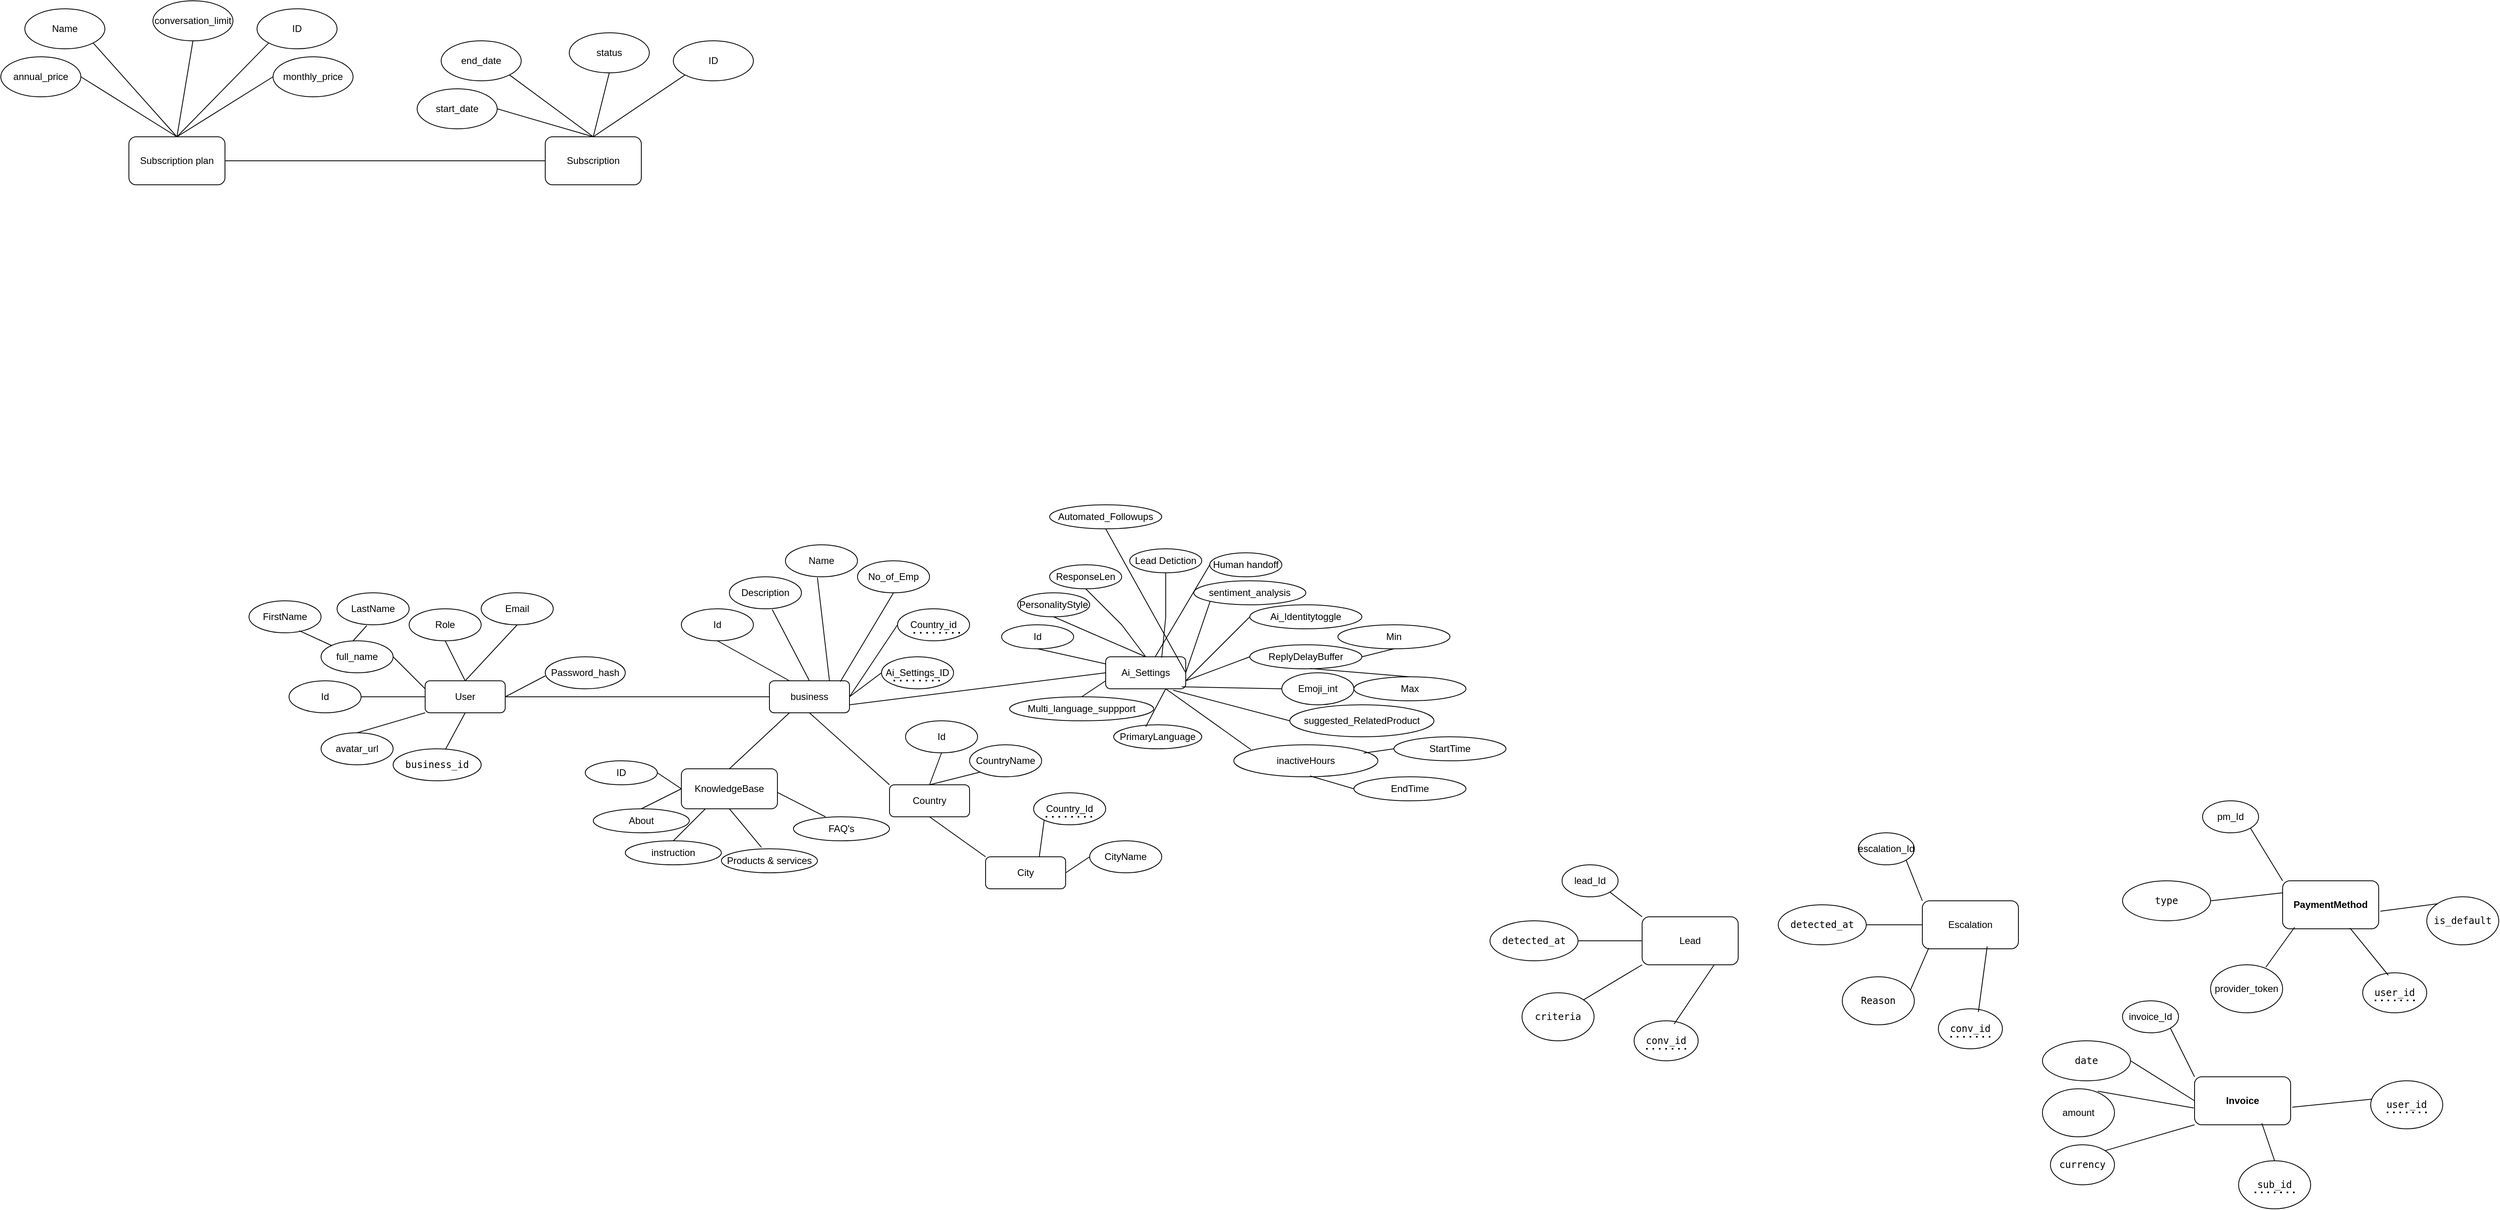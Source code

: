 <mxfile version="27.0.9">
  <diagram name="Page-1" id="7kLVpAbd8zGLOFVyjyV9">
    <mxGraphModel dx="2276" dy="1859" grid="1" gridSize="10" guides="1" tooltips="1" connect="1" arrows="1" fold="1" page="1" pageScale="1" pageWidth="850" pageHeight="1100" math="0" shadow="0">
      <root>
        <mxCell id="0" />
        <mxCell id="1" parent="0" />
        <mxCell id="YbHBjPPML3G3iV3Cdc88-1" value="full_name" style="ellipse;whiteSpace=wrap;html=1;" parent="1" vertex="1">
          <mxGeometry x="-360" y="180" width="90" height="40" as="geometry" />
        </mxCell>
        <mxCell id="YbHBjPPML3G3iV3Cdc88-3" value="User" style="rounded=1;whiteSpace=wrap;html=1;" parent="1" vertex="1">
          <mxGeometry x="-230" y="230" width="100" height="40" as="geometry" />
        </mxCell>
        <mxCell id="YbHBjPPML3G3iV3Cdc88-5" value="LastName" style="ellipse;whiteSpace=wrap;html=1;" parent="1" vertex="1">
          <mxGeometry x="-340" y="120" width="90" height="40" as="geometry" />
        </mxCell>
        <mxCell id="YbHBjPPML3G3iV3Cdc88-6" value="FirstName" style="ellipse;whiteSpace=wrap;html=1;" parent="1" vertex="1">
          <mxGeometry x="-450" y="130" width="90" height="40" as="geometry" />
        </mxCell>
        <mxCell id="YbHBjPPML3G3iV3Cdc88-8" value="" style="endArrow=none;html=1;rounded=0;entryX=0;entryY=0;entryDx=0;entryDy=0;exitX=0.698;exitY=0.936;exitDx=0;exitDy=0;exitPerimeter=0;" parent="1" source="YbHBjPPML3G3iV3Cdc88-6" target="YbHBjPPML3G3iV3Cdc88-1" edge="1">
          <mxGeometry width="50" height="50" relative="1" as="geometry">
            <mxPoint x="-410" y="220" as="sourcePoint" />
            <mxPoint x="-360" y="170" as="targetPoint" />
          </mxGeometry>
        </mxCell>
        <mxCell id="YbHBjPPML3G3iV3Cdc88-10" value="" style="endArrow=none;html=1;rounded=0;exitX=0.413;exitY=1.025;exitDx=0;exitDy=0;exitPerimeter=0;" parent="1" source="YbHBjPPML3G3iV3Cdc88-5" edge="1">
          <mxGeometry width="50" height="50" relative="1" as="geometry">
            <mxPoint x="-377" y="177" as="sourcePoint" />
            <mxPoint x="-320" y="180" as="targetPoint" />
          </mxGeometry>
        </mxCell>
        <mxCell id="YbHBjPPML3G3iV3Cdc88-11" value="" style="endArrow=none;html=1;rounded=0;entryX=0;entryY=0.25;entryDx=0;entryDy=0;exitX=1;exitY=0.5;exitDx=0;exitDy=0;" parent="1" source="YbHBjPPML3G3iV3Cdc88-1" target="YbHBjPPML3G3iV3Cdc88-3" edge="1">
          <mxGeometry width="50" height="50" relative="1" as="geometry">
            <mxPoint x="-280" y="260" as="sourcePoint" />
            <mxPoint x="-230" y="210" as="targetPoint" />
            <Array as="points">
              <mxPoint x="-250" y="220" />
            </Array>
          </mxGeometry>
        </mxCell>
        <mxCell id="YbHBjPPML3G3iV3Cdc88-12" value="Role" style="ellipse;whiteSpace=wrap;html=1;" parent="1" vertex="1">
          <mxGeometry x="-250" y="140" width="90" height="40" as="geometry" />
        </mxCell>
        <mxCell id="YbHBjPPML3G3iV3Cdc88-13" value="" style="endArrow=none;html=1;rounded=0;entryX=0.5;entryY=0;entryDx=0;entryDy=0;exitX=0.5;exitY=1;exitDx=0;exitDy=0;" parent="1" source="YbHBjPPML3G3iV3Cdc88-12" target="YbHBjPPML3G3iV3Cdc88-3" edge="1">
          <mxGeometry width="50" height="50" relative="1" as="geometry">
            <mxPoint x="-200" y="190" as="sourcePoint" />
            <mxPoint x="-160" y="230" as="targetPoint" />
            <Array as="points" />
          </mxGeometry>
        </mxCell>
        <mxCell id="YbHBjPPML3G3iV3Cdc88-14" value="Id" style="ellipse;whiteSpace=wrap;html=1;" parent="1" vertex="1">
          <mxGeometry x="-400" y="230" width="90" height="40" as="geometry" />
        </mxCell>
        <mxCell id="YbHBjPPML3G3iV3Cdc88-15" value="" style="endArrow=none;html=1;rounded=0;entryX=0;entryY=0.5;entryDx=0;entryDy=0;exitX=1;exitY=0.5;exitDx=0;exitDy=0;" parent="1" source="YbHBjPPML3G3iV3Cdc88-14" target="YbHBjPPML3G3iV3Cdc88-3" edge="1">
          <mxGeometry width="50" height="50" relative="1" as="geometry">
            <mxPoint x="-140" y="340" as="sourcePoint" />
            <mxPoint x="-90" y="290" as="targetPoint" />
          </mxGeometry>
        </mxCell>
        <mxCell id="YbHBjPPML3G3iV3Cdc88-16" value="Email" style="ellipse;whiteSpace=wrap;html=1;" parent="1" vertex="1">
          <mxGeometry x="-160" y="120" width="90" height="40" as="geometry" />
        </mxCell>
        <mxCell id="YbHBjPPML3G3iV3Cdc88-17" value="" style="endArrow=none;html=1;rounded=0;entryX=0.5;entryY=1;entryDx=0;entryDy=0;exitX=0.5;exitY=0;exitDx=0;exitDy=0;" parent="1" source="YbHBjPPML3G3iV3Cdc88-3" target="YbHBjPPML3G3iV3Cdc88-16" edge="1">
          <mxGeometry width="50" height="50" relative="1" as="geometry">
            <mxPoint x="-140" y="340" as="sourcePoint" />
            <mxPoint x="-90" y="290" as="targetPoint" />
          </mxGeometry>
        </mxCell>
        <mxCell id="YbHBjPPML3G3iV3Cdc88-18" value="Password_hash" style="ellipse;whiteSpace=wrap;html=1;" parent="1" vertex="1">
          <mxGeometry x="-80" y="200" width="100" height="40" as="geometry" />
        </mxCell>
        <mxCell id="YbHBjPPML3G3iV3Cdc88-19" value="" style="endArrow=none;html=1;rounded=0;entryX=0;entryY=0.597;entryDx=0;entryDy=0;entryPerimeter=0;exitX=1;exitY=0.5;exitDx=0;exitDy=0;" parent="1" source="YbHBjPPML3G3iV3Cdc88-3" target="YbHBjPPML3G3iV3Cdc88-18" edge="1">
          <mxGeometry width="50" height="50" relative="1" as="geometry">
            <mxPoint x="-140" y="340" as="sourcePoint" />
            <mxPoint x="-90" y="290" as="targetPoint" />
          </mxGeometry>
        </mxCell>
        <mxCell id="YbHBjPPML3G3iV3Cdc88-26" value="business" style="rounded=1;whiteSpace=wrap;html=1;" parent="1" vertex="1">
          <mxGeometry x="200" y="230" width="100" height="40" as="geometry" />
        </mxCell>
        <mxCell id="YbHBjPPML3G3iV3Cdc88-27" value="Id" style="ellipse;whiteSpace=wrap;html=1;" parent="1" vertex="1">
          <mxGeometry x="90" y="140" width="90" height="40" as="geometry" />
        </mxCell>
        <mxCell id="YbHBjPPML3G3iV3Cdc88-28" value="" style="endArrow=none;html=1;rounded=0;entryX=0.25;entryY=0;entryDx=0;entryDy=0;exitX=0.5;exitY=1;exitDx=0;exitDy=0;" parent="1" source="YbHBjPPML3G3iV3Cdc88-27" target="YbHBjPPML3G3iV3Cdc88-26" edge="1">
          <mxGeometry width="50" height="50" relative="1" as="geometry">
            <mxPoint x="210" y="189.43" as="sourcePoint" />
            <mxPoint x="290" y="189.43" as="targetPoint" />
          </mxGeometry>
        </mxCell>
        <mxCell id="YbHBjPPML3G3iV3Cdc88-29" value="Name" style="ellipse;whiteSpace=wrap;html=1;" parent="1" vertex="1">
          <mxGeometry x="220" y="60" width="90" height="40" as="geometry" />
        </mxCell>
        <mxCell id="YbHBjPPML3G3iV3Cdc88-30" value="" style="endArrow=none;html=1;rounded=0;entryX=0.444;entryY=1.025;entryDx=0;entryDy=0;entryPerimeter=0;exitX=0.75;exitY=0;exitDx=0;exitDy=0;" parent="1" source="YbHBjPPML3G3iV3Cdc88-26" target="YbHBjPPML3G3iV3Cdc88-29" edge="1">
          <mxGeometry width="50" height="50" relative="1" as="geometry">
            <mxPoint x="120" y="410" as="sourcePoint" />
            <mxPoint x="170" y="360" as="targetPoint" />
          </mxGeometry>
        </mxCell>
        <mxCell id="YbHBjPPML3G3iV3Cdc88-31" value="&lt;code data-end=&quot;435&quot; data-start=&quot;422&quot;&gt;business_id&lt;/code&gt;" style="ellipse;whiteSpace=wrap;html=1;" parent="1" vertex="1">
          <mxGeometry x="-270" y="315" width="110" height="40" as="geometry" />
        </mxCell>
        <mxCell id="YbHBjPPML3G3iV3Cdc88-32" value="" style="endArrow=none;html=1;rounded=0;exitX=0.5;exitY=1;exitDx=0;exitDy=0;" parent="1" source="YbHBjPPML3G3iV3Cdc88-3" target="YbHBjPPML3G3iV3Cdc88-31" edge="1">
          <mxGeometry width="50" height="50" relative="1" as="geometry">
            <mxPoint x="130" y="400" as="sourcePoint" />
            <mxPoint x="180" y="350" as="targetPoint" />
          </mxGeometry>
        </mxCell>
        <mxCell id="YbHBjPPML3G3iV3Cdc88-34" value="" style="endArrow=none;html=1;rounded=0;entryX=1;entryY=0.5;entryDx=0;entryDy=0;" parent="1" target="YbHBjPPML3G3iV3Cdc88-3" edge="1">
          <mxGeometry width="50" height="50" relative="1" as="geometry">
            <mxPoint x="200" y="250" as="sourcePoint" />
            <mxPoint x="180" y="350" as="targetPoint" />
          </mxGeometry>
        </mxCell>
        <mxCell id="YbHBjPPML3G3iV3Cdc88-35" value="Id" style="ellipse;whiteSpace=wrap;html=1;" parent="1" vertex="1">
          <mxGeometry x="370" y="280" width="90" height="40" as="geometry" />
        </mxCell>
        <mxCell id="YbHBjPPML3G3iV3Cdc88-36" value="Country_Id" style="ellipse;whiteSpace=wrap;html=1;" parent="1" vertex="1">
          <mxGeometry x="530" y="370" width="90" height="40" as="geometry" />
        </mxCell>
        <mxCell id="YbHBjPPML3G3iV3Cdc88-37" value="" style="endArrow=none;html=1;rounded=0;entryX=0.5;entryY=1;entryDx=0;entryDy=0;exitX=0.5;exitY=0;exitDx=0;exitDy=0;" parent="1" source="YbHBjPPML3G3iV3Cdc88-38" target="YbHBjPPML3G3iV3Cdc88-35" edge="1">
          <mxGeometry width="50" height="50" relative="1" as="geometry">
            <mxPoint x="220" y="330" as="sourcePoint" />
            <mxPoint x="270" y="280" as="targetPoint" />
          </mxGeometry>
        </mxCell>
        <mxCell id="YbHBjPPML3G3iV3Cdc88-38" value="Country" style="rounded=1;whiteSpace=wrap;html=1;" parent="1" vertex="1">
          <mxGeometry x="350" y="360" width="100" height="40" as="geometry" />
        </mxCell>
        <mxCell id="YbHBjPPML3G3iV3Cdc88-39" value="City" style="rounded=1;whiteSpace=wrap;html=1;" parent="1" vertex="1">
          <mxGeometry x="470" y="450" width="100" height="40" as="geometry" />
        </mxCell>
        <mxCell id="YbHBjPPML3G3iV3Cdc88-41" value="" style="endArrow=none;html=1;rounded=0;entryX=0;entryY=1;entryDx=0;entryDy=0;exitX=0.671;exitY=-0.01;exitDx=0;exitDy=0;exitPerimeter=0;" parent="1" source="YbHBjPPML3G3iV3Cdc88-39" target="YbHBjPPML3G3iV3Cdc88-36" edge="1">
          <mxGeometry width="50" height="50" relative="1" as="geometry">
            <mxPoint x="427" y="378" as="sourcePoint" />
            <mxPoint x="435" y="350" as="targetPoint" />
          </mxGeometry>
        </mxCell>
        <mxCell id="YbHBjPPML3G3iV3Cdc88-44" value="" style="endArrow=none;dashed=1;html=1;dashPattern=1 3;strokeWidth=2;rounded=0;" parent="1" edge="1">
          <mxGeometry width="50" height="50" relative="1" as="geometry">
            <mxPoint x="545" y="400" as="sourcePoint" />
            <mxPoint x="605" y="400" as="targetPoint" />
            <Array as="points">
              <mxPoint x="575" y="400" />
            </Array>
          </mxGeometry>
        </mxCell>
        <mxCell id="YbHBjPPML3G3iV3Cdc88-45" value="Country_id" style="ellipse;whiteSpace=wrap;html=1;" parent="1" vertex="1">
          <mxGeometry x="360" y="140" width="90" height="40" as="geometry" />
        </mxCell>
        <mxCell id="YbHBjPPML3G3iV3Cdc88-46" value="" style="endArrow=none;html=1;rounded=0;entryX=0;entryY=0.5;entryDx=0;entryDy=0;exitX=1;exitY=0.5;exitDx=0;exitDy=0;" parent="1" source="YbHBjPPML3G3iV3Cdc88-26" target="YbHBjPPML3G3iV3Cdc88-45" edge="1">
          <mxGeometry width="50" height="50" relative="1" as="geometry">
            <mxPoint x="110" y="370" as="sourcePoint" />
            <mxPoint x="160" y="320" as="targetPoint" />
          </mxGeometry>
        </mxCell>
        <mxCell id="YbHBjPPML3G3iV3Cdc88-47" value="" style="endArrow=none;dashed=1;html=1;dashPattern=1 3;strokeWidth=2;rounded=0;" parent="1" edge="1">
          <mxGeometry width="50" height="50" relative="1" as="geometry">
            <mxPoint x="380" y="170" as="sourcePoint" />
            <mxPoint x="440" y="170" as="targetPoint" />
            <Array as="points">
              <mxPoint x="410" y="170" />
            </Array>
          </mxGeometry>
        </mxCell>
        <mxCell id="YbHBjPPML3G3iV3Cdc88-48" value="CityName" style="ellipse;whiteSpace=wrap;html=1;" parent="1" vertex="1">
          <mxGeometry x="600" y="430" width="90" height="40" as="geometry" />
        </mxCell>
        <mxCell id="YbHBjPPML3G3iV3Cdc88-49" value="" style="endArrow=none;html=1;rounded=0;entryX=0;entryY=0.5;entryDx=0;entryDy=0;exitX=1;exitY=0.5;exitDx=0;exitDy=0;" parent="1" source="YbHBjPPML3G3iV3Cdc88-39" target="YbHBjPPML3G3iV3Cdc88-48" edge="1">
          <mxGeometry width="50" height="50" relative="1" as="geometry">
            <mxPoint x="110" y="370" as="sourcePoint" />
            <mxPoint x="160" y="320" as="targetPoint" />
          </mxGeometry>
        </mxCell>
        <mxCell id="YbHBjPPML3G3iV3Cdc88-50" value="" style="endArrow=none;html=1;rounded=0;entryX=0.5;entryY=1;entryDx=0;entryDy=0;exitX=0;exitY=0;exitDx=0;exitDy=0;" parent="1" source="YbHBjPPML3G3iV3Cdc88-39" target="YbHBjPPML3G3iV3Cdc88-38" edge="1">
          <mxGeometry width="50" height="50" relative="1" as="geometry">
            <mxPoint x="110" y="370" as="sourcePoint" />
            <mxPoint x="160" y="320" as="targetPoint" />
          </mxGeometry>
        </mxCell>
        <mxCell id="YbHBjPPML3G3iV3Cdc88-51" value="" style="endArrow=none;html=1;rounded=0;entryX=0.5;entryY=1;entryDx=0;entryDy=0;exitX=0;exitY=0;exitDx=0;exitDy=0;" parent="1" source="YbHBjPPML3G3iV3Cdc88-38" target="YbHBjPPML3G3iV3Cdc88-26" edge="1">
          <mxGeometry width="50" height="50" relative="1" as="geometry">
            <mxPoint x="110" y="370" as="sourcePoint" />
            <mxPoint x="160" y="320" as="targetPoint" />
          </mxGeometry>
        </mxCell>
        <mxCell id="YbHBjPPML3G3iV3Cdc88-52" value="CountryName" style="ellipse;whiteSpace=wrap;html=1;" parent="1" vertex="1">
          <mxGeometry x="450" y="310" width="90" height="40" as="geometry" />
        </mxCell>
        <mxCell id="YbHBjPPML3G3iV3Cdc88-53" value="" style="endArrow=none;html=1;rounded=0;entryX=0;entryY=1;entryDx=0;entryDy=0;exitX=0.5;exitY=0;exitDx=0;exitDy=0;" parent="1" source="YbHBjPPML3G3iV3Cdc88-38" target="YbHBjPPML3G3iV3Cdc88-52" edge="1">
          <mxGeometry width="50" height="50" relative="1" as="geometry">
            <mxPoint x="100" y="390" as="sourcePoint" />
            <mxPoint x="150" y="340" as="targetPoint" />
          </mxGeometry>
        </mxCell>
        <mxCell id="YbHBjPPML3G3iV3Cdc88-55" value="No_of_Emp" style="ellipse;whiteSpace=wrap;html=1;" parent="1" vertex="1">
          <mxGeometry x="310" y="80" width="90" height="40" as="geometry" />
        </mxCell>
        <mxCell id="YbHBjPPML3G3iV3Cdc88-56" value="" style="endArrow=none;html=1;rounded=0;entryX=0.5;entryY=1;entryDx=0;entryDy=0;exitX=0.886;exitY=0.025;exitDx=0;exitDy=0;exitPerimeter=0;" parent="1" source="YbHBjPPML3G3iV3Cdc88-26" target="YbHBjPPML3G3iV3Cdc88-55" edge="1">
          <mxGeometry width="50" height="50" relative="1" as="geometry">
            <mxPoint x="100" y="380" as="sourcePoint" />
            <mxPoint x="150" y="330" as="targetPoint" />
          </mxGeometry>
        </mxCell>
        <mxCell id="YbHBjPPML3G3iV3Cdc88-57" value="Description" style="ellipse;whiteSpace=wrap;html=1;" parent="1" vertex="1">
          <mxGeometry x="150" y="100" width="90" height="40" as="geometry" />
        </mxCell>
        <mxCell id="YbHBjPPML3G3iV3Cdc88-58" value="" style="endArrow=none;html=1;rounded=0;entryX=0.595;entryY=1.025;entryDx=0;entryDy=0;entryPerimeter=0;" parent="1" target="YbHBjPPML3G3iV3Cdc88-57" edge="1">
          <mxGeometry width="50" height="50" relative="1" as="geometry">
            <mxPoint x="250" y="230" as="sourcePoint" />
            <mxPoint x="300" y="171" as="targetPoint" />
          </mxGeometry>
        </mxCell>
        <mxCell id="YbHBjPPML3G3iV3Cdc88-59" value="Ai_Settings" style="rounded=1;whiteSpace=wrap;html=1;" parent="1" vertex="1">
          <mxGeometry x="620" y="200" width="100" height="40" as="geometry" />
        </mxCell>
        <mxCell id="YbHBjPPML3G3iV3Cdc88-60" value="" style="endArrow=none;html=1;rounded=0;entryX=1;entryY=0.75;entryDx=0;entryDy=0;exitX=0;exitY=0.5;exitDx=0;exitDy=0;" parent="1" source="YbHBjPPML3G3iV3Cdc88-59" target="YbHBjPPML3G3iV3Cdc88-26" edge="1">
          <mxGeometry width="50" height="50" relative="1" as="geometry">
            <mxPoint x="360" y="370" as="sourcePoint" />
            <mxPoint x="260" y="280" as="targetPoint" />
          </mxGeometry>
        </mxCell>
        <mxCell id="YbHBjPPML3G3iV3Cdc88-61" value="Id" style="ellipse;whiteSpace=wrap;html=1;" parent="1" vertex="1">
          <mxGeometry x="490" y="160" width="90" height="30" as="geometry" />
        </mxCell>
        <mxCell id="YbHBjPPML3G3iV3Cdc88-62" value="PersonalityStyle" style="ellipse;whiteSpace=wrap;html=1;" parent="1" vertex="1">
          <mxGeometry x="510" y="120" width="90" height="30" as="geometry" />
        </mxCell>
        <mxCell id="YbHBjPPML3G3iV3Cdc88-63" value="Ai_Settings_ID" style="ellipse;whiteSpace=wrap;html=1;" parent="1" vertex="1">
          <mxGeometry x="340" y="200" width="90" height="40" as="geometry" />
        </mxCell>
        <mxCell id="YbHBjPPML3G3iV3Cdc88-64" value="" style="endArrow=none;dashed=1;html=1;dashPattern=1 3;strokeWidth=2;rounded=0;" parent="1" edge="1">
          <mxGeometry width="50" height="50" relative="1" as="geometry">
            <mxPoint x="355" y="229.71" as="sourcePoint" />
            <mxPoint x="415" y="229.71" as="targetPoint" />
            <Array as="points">
              <mxPoint x="385" y="229.71" />
            </Array>
          </mxGeometry>
        </mxCell>
        <mxCell id="YbHBjPPML3G3iV3Cdc88-65" value="" style="endArrow=none;html=1;rounded=0;entryX=0;entryY=0.5;entryDx=0;entryDy=0;exitX=1;exitY=0.5;exitDx=0;exitDy=0;" parent="1" source="YbHBjPPML3G3iV3Cdc88-26" target="YbHBjPPML3G3iV3Cdc88-63" edge="1">
          <mxGeometry width="50" height="50" relative="1" as="geometry">
            <mxPoint x="420" y="320" as="sourcePoint" />
            <mxPoint x="470" y="270" as="targetPoint" />
          </mxGeometry>
        </mxCell>
        <mxCell id="YbHBjPPML3G3iV3Cdc88-66" value="ResponseLen" style="ellipse;whiteSpace=wrap;html=1;" parent="1" vertex="1">
          <mxGeometry x="550" y="85" width="90" height="30" as="geometry" />
        </mxCell>
        <mxCell id="YbHBjPPML3G3iV3Cdc88-67" value="PrimaryLanguage" style="ellipse;whiteSpace=wrap;html=1;" parent="1" vertex="1">
          <mxGeometry x="630" y="285" width="110" height="30" as="geometry" />
        </mxCell>
        <mxCell id="YbHBjPPML3G3iV3Cdc88-68" value="Multi_language_suppport" style="ellipse;whiteSpace=wrap;html=1;" parent="1" vertex="1">
          <mxGeometry x="500" y="250" width="180" height="30" as="geometry" />
        </mxCell>
        <mxCell id="YbHBjPPML3G3iV3Cdc88-69" value="" style="endArrow=none;html=1;rounded=0;entryX=0.5;entryY=1;entryDx=0;entryDy=0;" parent="1" source="YbHBjPPML3G3iV3Cdc88-59" target="YbHBjPPML3G3iV3Cdc88-61" edge="1">
          <mxGeometry width="50" height="50" relative="1" as="geometry">
            <mxPoint x="420" y="320" as="sourcePoint" />
            <mxPoint x="470" y="270" as="targetPoint" />
          </mxGeometry>
        </mxCell>
        <mxCell id="YbHBjPPML3G3iV3Cdc88-70" value="" style="endArrow=none;html=1;rounded=0;entryX=0.5;entryY=1;entryDx=0;entryDy=0;exitX=0.5;exitY=0;exitDx=0;exitDy=0;" parent="1" source="YbHBjPPML3G3iV3Cdc88-59" target="YbHBjPPML3G3iV3Cdc88-62" edge="1">
          <mxGeometry width="50" height="50" relative="1" as="geometry">
            <mxPoint x="667" y="210" as="sourcePoint" />
            <mxPoint x="645" y="175" as="targetPoint" />
          </mxGeometry>
        </mxCell>
        <mxCell id="YbHBjPPML3G3iV3Cdc88-71" value="" style="endArrow=none;html=1;rounded=0;entryX=0.5;entryY=1;entryDx=0;entryDy=0;" parent="1" target="YbHBjPPML3G3iV3Cdc88-66" edge="1">
          <mxGeometry width="50" height="50" relative="1" as="geometry">
            <mxPoint x="670" y="200" as="sourcePoint" />
            <mxPoint x="655" y="185" as="targetPoint" />
            <Array as="points">
              <mxPoint x="640" y="160" />
            </Array>
          </mxGeometry>
        </mxCell>
        <mxCell id="YbHBjPPML3G3iV3Cdc88-72" value="" style="endArrow=none;html=1;rounded=0;entryX=0.75;entryY=1;entryDx=0;entryDy=0;exitX=0.364;exitY=0.081;exitDx=0;exitDy=0;exitPerimeter=0;" parent="1" source="YbHBjPPML3G3iV3Cdc88-67" target="YbHBjPPML3G3iV3Cdc88-59" edge="1">
          <mxGeometry width="50" height="50" relative="1" as="geometry">
            <mxPoint x="687" y="230" as="sourcePoint" />
            <mxPoint x="665" y="195" as="targetPoint" />
          </mxGeometry>
        </mxCell>
        <mxCell id="YbHBjPPML3G3iV3Cdc88-73" value="" style="endArrow=none;html=1;rounded=0;entryX=0;entryY=0.75;entryDx=0;entryDy=0;exitX=0.5;exitY=0;exitDx=0;exitDy=0;" parent="1" source="YbHBjPPML3G3iV3Cdc88-68" target="YbHBjPPML3G3iV3Cdc88-59" edge="1">
          <mxGeometry width="50" height="50" relative="1" as="geometry">
            <mxPoint x="697" y="240" as="sourcePoint" />
            <mxPoint x="675" y="205" as="targetPoint" />
          </mxGeometry>
        </mxCell>
        <mxCell id="YbHBjPPML3G3iV3Cdc88-75" value="Lead Detiction" style="ellipse;whiteSpace=wrap;html=1;" parent="1" vertex="1">
          <mxGeometry x="650" y="65" width="90" height="30" as="geometry" />
        </mxCell>
        <mxCell id="YbHBjPPML3G3iV3Cdc88-76" value="Human handoff" style="ellipse;whiteSpace=wrap;html=1;" parent="1" vertex="1">
          <mxGeometry x="750" y="70" width="90" height="30" as="geometry" />
        </mxCell>
        <mxCell id="YbHBjPPML3G3iV3Cdc88-77" value="sentiment_analysis" style="ellipse;whiteSpace=wrap;html=1;" parent="1" vertex="1">
          <mxGeometry x="730" y="105" width="140" height="30" as="geometry" />
        </mxCell>
        <mxCell id="YbHBjPPML3G3iV3Cdc88-78" value="Automated_Followups" style="ellipse;whiteSpace=wrap;html=1;" parent="1" vertex="1">
          <mxGeometry x="550" y="10" width="140" height="30" as="geometry" />
        </mxCell>
        <mxCell id="YbHBjPPML3G3iV3Cdc88-79" value="" style="endArrow=none;html=1;rounded=0;entryX=0.5;entryY=1;entryDx=0;entryDy=0;exitX=0.7;exitY=0.025;exitDx=0;exitDy=0;exitPerimeter=0;" parent="1" source="YbHBjPPML3G3iV3Cdc88-59" target="YbHBjPPML3G3iV3Cdc88-75" edge="1">
          <mxGeometry width="50" height="50" relative="1" as="geometry">
            <mxPoint x="680" y="210" as="sourcePoint" />
            <mxPoint x="665" y="115" as="targetPoint" />
            <Array as="points">
              <mxPoint x="695" y="150" />
            </Array>
          </mxGeometry>
        </mxCell>
        <mxCell id="YbHBjPPML3G3iV3Cdc88-84" value="" style="endArrow=none;html=1;rounded=0;entryX=1;entryY=0.5;entryDx=0;entryDy=0;exitX=0.5;exitY=1;exitDx=0;exitDy=0;" parent="1" source="YbHBjPPML3G3iV3Cdc88-78" target="YbHBjPPML3G3iV3Cdc88-59" edge="1">
          <mxGeometry width="50" height="50" relative="1" as="geometry">
            <mxPoint x="680" y="210" as="sourcePoint" />
            <mxPoint x="615" y="145" as="targetPoint" />
          </mxGeometry>
        </mxCell>
        <mxCell id="YbHBjPPML3G3iV3Cdc88-85" value="" style="endArrow=none;html=1;rounded=0;entryX=0;entryY=1;entryDx=0;entryDy=0;" parent="1" target="YbHBjPPML3G3iV3Cdc88-77" edge="1">
          <mxGeometry width="50" height="50" relative="1" as="geometry">
            <mxPoint x="720" y="220" as="sourcePoint" />
            <mxPoint x="625" y="155" as="targetPoint" />
          </mxGeometry>
        </mxCell>
        <mxCell id="YbHBjPPML3G3iV3Cdc88-86" value="" style="endArrow=none;html=1;rounded=0;entryX=0;entryY=0.5;entryDx=0;entryDy=0;" parent="1" source="YbHBjPPML3G3iV3Cdc88-59" target="YbHBjPPML3G3iV3Cdc88-76" edge="1">
          <mxGeometry width="50" height="50" relative="1" as="geometry">
            <mxPoint x="700" y="230" as="sourcePoint" />
            <mxPoint x="635" y="165" as="targetPoint" />
          </mxGeometry>
        </mxCell>
        <mxCell id="YbHBjPPML3G3iV3Cdc88-87" value="Ai_Identitytoggle" style="ellipse;whiteSpace=wrap;html=1;" parent="1" vertex="1">
          <mxGeometry x="800" y="135" width="140" height="30" as="geometry" />
        </mxCell>
        <mxCell id="YbHBjPPML3G3iV3Cdc88-88" value="" style="endArrow=none;html=1;rounded=0;entryX=1;entryY=0.75;entryDx=0;entryDy=0;exitX=0;exitY=0.5;exitDx=0;exitDy=0;" parent="1" source="YbHBjPPML3G3iV3Cdc88-87" target="YbHBjPPML3G3iV3Cdc88-59" edge="1">
          <mxGeometry width="50" height="50" relative="1" as="geometry">
            <mxPoint x="800" y="225" as="sourcePoint" />
            <mxPoint x="730" y="230" as="targetPoint" />
          </mxGeometry>
        </mxCell>
        <mxCell id="YbHBjPPML3G3iV3Cdc88-89" value="ReplyDelayBuffer" style="ellipse;whiteSpace=wrap;html=1;" parent="1" vertex="1">
          <mxGeometry x="800" y="185" width="140" height="30" as="geometry" />
        </mxCell>
        <mxCell id="YbHBjPPML3G3iV3Cdc88-90" value="Max" style="ellipse;whiteSpace=wrap;html=1;" parent="1" vertex="1">
          <mxGeometry x="930" y="225" width="140" height="30" as="geometry" />
        </mxCell>
        <mxCell id="YbHBjPPML3G3iV3Cdc88-91" value="Min" style="ellipse;whiteSpace=wrap;html=1;" parent="1" vertex="1">
          <mxGeometry x="910" y="160" width="140" height="30" as="geometry" />
        </mxCell>
        <mxCell id="YbHBjPPML3G3iV3Cdc88-92" value="" style="endArrow=none;html=1;rounded=0;exitX=0;exitY=0.5;exitDx=0;exitDy=0;entryX=1;entryY=0.75;entryDx=0;entryDy=0;" parent="1" source="YbHBjPPML3G3iV3Cdc88-89" target="YbHBjPPML3G3iV3Cdc88-59" edge="1">
          <mxGeometry width="50" height="50" relative="1" as="geometry">
            <mxPoint x="810" y="215" as="sourcePoint" />
            <mxPoint x="860" y="165" as="targetPoint" />
          </mxGeometry>
        </mxCell>
        <mxCell id="YbHBjPPML3G3iV3Cdc88-93" value="" style="endArrow=none;html=1;rounded=0;entryX=0.5;entryY=0;entryDx=0;entryDy=0;exitX=0.536;exitY=0.986;exitDx=0;exitDy=0;exitPerimeter=0;" parent="1" source="YbHBjPPML3G3iV3Cdc88-89" target="YbHBjPPML3G3iV3Cdc88-90" edge="1">
          <mxGeometry width="50" height="50" relative="1" as="geometry">
            <mxPoint x="800" y="280" as="sourcePoint" />
            <mxPoint x="850" y="230" as="targetPoint" />
          </mxGeometry>
        </mxCell>
        <mxCell id="YbHBjPPML3G3iV3Cdc88-94" value="" style="endArrow=none;html=1;rounded=0;exitX=1;exitY=0.5;exitDx=0;exitDy=0;" parent="1" source="YbHBjPPML3G3iV3Cdc88-89" edge="1">
          <mxGeometry width="50" height="50" relative="1" as="geometry">
            <mxPoint x="930" y="240" as="sourcePoint" />
            <mxPoint x="980" y="190" as="targetPoint" />
          </mxGeometry>
        </mxCell>
        <mxCell id="YbHBjPPML3G3iV3Cdc88-95" value="Emoji_int" style="ellipse;whiteSpace=wrap;html=1;" parent="1" vertex="1">
          <mxGeometry x="840" y="220" width="90" height="40" as="geometry" />
        </mxCell>
        <mxCell id="YbHBjPPML3G3iV3Cdc88-96" value="" style="endArrow=none;html=1;rounded=0;entryX=0;entryY=0.5;entryDx=0;entryDy=0;exitX=0.536;exitY=0.986;exitDx=0;exitDy=0;exitPerimeter=0;" parent="1" target="YbHBjPPML3G3iV3Cdc88-95" edge="1">
          <mxGeometry width="50" height="50" relative="1" as="geometry">
            <mxPoint x="715" y="237.5" as="sourcePoint" />
            <mxPoint x="820" y="252.5" as="targetPoint" />
          </mxGeometry>
        </mxCell>
        <mxCell id="YbHBjPPML3G3iV3Cdc88-97" value="suggested_RelatedProduct" style="ellipse;whiteSpace=wrap;html=1;" parent="1" vertex="1">
          <mxGeometry x="850" y="260" width="180" height="40" as="geometry" />
        </mxCell>
        <mxCell id="YbHBjPPML3G3iV3Cdc88-98" value="inactiveHours" style="ellipse;whiteSpace=wrap;html=1;" parent="1" vertex="1">
          <mxGeometry x="780" y="310" width="180" height="40" as="geometry" />
        </mxCell>
        <mxCell id="YbHBjPPML3G3iV3Cdc88-99" value="StartTime" style="ellipse;whiteSpace=wrap;html=1;" parent="1" vertex="1">
          <mxGeometry x="980" y="300" width="140" height="30" as="geometry" />
        </mxCell>
        <mxCell id="YbHBjPPML3G3iV3Cdc88-100" value="EndTime" style="ellipse;whiteSpace=wrap;html=1;" parent="1" vertex="1">
          <mxGeometry x="930" y="350" width="140" height="30" as="geometry" />
        </mxCell>
        <mxCell id="YbHBjPPML3G3iV3Cdc88-101" value="" style="endArrow=none;html=1;rounded=0;entryX=0;entryY=0.5;entryDx=0;entryDy=0;exitX=0.843;exitY=1.043;exitDx=0;exitDy=0;exitPerimeter=0;" parent="1" source="YbHBjPPML3G3iV3Cdc88-59" target="YbHBjPPML3G3iV3Cdc88-97" edge="1">
          <mxGeometry width="50" height="50" relative="1" as="geometry">
            <mxPoint x="725" y="247.5" as="sourcePoint" />
            <mxPoint x="850" y="250" as="targetPoint" />
          </mxGeometry>
        </mxCell>
        <mxCell id="YbHBjPPML3G3iV3Cdc88-102" value="" style="endArrow=none;html=1;rounded=0;entryX=0.119;entryY=0.15;entryDx=0;entryDy=0;exitX=0.75;exitY=1;exitDx=0;exitDy=0;entryPerimeter=0;" parent="1" source="YbHBjPPML3G3iV3Cdc88-59" target="YbHBjPPML3G3iV3Cdc88-98" edge="1">
          <mxGeometry width="50" height="50" relative="1" as="geometry">
            <mxPoint x="714" y="252" as="sourcePoint" />
            <mxPoint x="860" y="290" as="targetPoint" />
          </mxGeometry>
        </mxCell>
        <mxCell id="YbHBjPPML3G3iV3Cdc88-103" value="" style="endArrow=none;html=1;rounded=0;entryX=0.901;entryY=0.258;entryDx=0;entryDy=0;exitX=0;exitY=0.5;exitDx=0;exitDy=0;entryPerimeter=0;" parent="1" source="YbHBjPPML3G3iV3Cdc88-99" target="YbHBjPPML3G3iV3Cdc88-98" edge="1">
          <mxGeometry width="50" height="50" relative="1" as="geometry">
            <mxPoint x="880" y="370" as="sourcePoint" />
            <mxPoint x="986" y="446" as="targetPoint" />
          </mxGeometry>
        </mxCell>
        <mxCell id="YbHBjPPML3G3iV3Cdc88-104" value="" style="endArrow=none;html=1;rounded=0;entryX=0.528;entryY=0.972;entryDx=0;entryDy=0;exitX=0;exitY=0.5;exitDx=0;exitDy=0;entryPerimeter=0;" parent="1" source="YbHBjPPML3G3iV3Cdc88-100" target="YbHBjPPML3G3iV3Cdc88-98" edge="1">
          <mxGeometry width="50" height="50" relative="1" as="geometry">
            <mxPoint x="990" y="325" as="sourcePoint" />
            <mxPoint x="952" y="330" as="targetPoint" />
          </mxGeometry>
        </mxCell>
        <mxCell id="YbHBjPPML3G3iV3Cdc88-106" value="KnowledgeBase" style="rounded=1;whiteSpace=wrap;html=1;" parent="1" vertex="1">
          <mxGeometry x="90" y="340" width="120" height="50" as="geometry" />
        </mxCell>
        <mxCell id="YbHBjPPML3G3iV3Cdc88-107" value="" style="endArrow=none;html=1;rounded=0;exitX=0.5;exitY=0;exitDx=0;exitDy=0;entryX=0.25;entryY=1;entryDx=0;entryDy=0;" parent="1" source="YbHBjPPML3G3iV3Cdc88-106" target="YbHBjPPML3G3iV3Cdc88-26" edge="1">
          <mxGeometry width="50" height="50" relative="1" as="geometry">
            <mxPoint x="340" y="350" as="sourcePoint" />
            <mxPoint x="390" y="300" as="targetPoint" />
          </mxGeometry>
        </mxCell>
        <mxCell id="YbHBjPPML3G3iV3Cdc88-108" value="ID" style="ellipse;whiteSpace=wrap;html=1;" parent="1" vertex="1">
          <mxGeometry x="-30" y="330" width="90" height="30" as="geometry" />
        </mxCell>
        <mxCell id="YbHBjPPML3G3iV3Cdc88-109" value="About" style="ellipse;whiteSpace=wrap;html=1;" parent="1" vertex="1">
          <mxGeometry x="-20" y="390" width="120" height="30" as="geometry" />
        </mxCell>
        <mxCell id="YbHBjPPML3G3iV3Cdc88-111" value="instruction" style="ellipse;whiteSpace=wrap;html=1;" parent="1" vertex="1">
          <mxGeometry x="20" y="430" width="120" height="30" as="geometry" />
        </mxCell>
        <mxCell id="YbHBjPPML3G3iV3Cdc88-112" value="Products &amp;amp; services" style="ellipse;whiteSpace=wrap;html=1;" parent="1" vertex="1">
          <mxGeometry x="140" y="440" width="120" height="30" as="geometry" />
        </mxCell>
        <mxCell id="YbHBjPPML3G3iV3Cdc88-113" value="FAQ&#39;s" style="ellipse;whiteSpace=wrap;html=1;" parent="1" vertex="1">
          <mxGeometry x="230" y="400" width="120" height="30" as="geometry" />
        </mxCell>
        <mxCell id="YbHBjPPML3G3iV3Cdc88-115" value="" style="endArrow=none;html=1;rounded=0;exitX=1;exitY=0.5;exitDx=0;exitDy=0;entryX=0;entryY=0.5;entryDx=0;entryDy=0;" parent="1" source="YbHBjPPML3G3iV3Cdc88-108" target="YbHBjPPML3G3iV3Cdc88-106" edge="1">
          <mxGeometry width="50" height="50" relative="1" as="geometry">
            <mxPoint x="360" y="320" as="sourcePoint" />
            <mxPoint x="410" y="270" as="targetPoint" />
          </mxGeometry>
        </mxCell>
        <mxCell id="YbHBjPPML3G3iV3Cdc88-116" value="" style="endArrow=none;html=1;rounded=0;exitX=0.5;exitY=0;exitDx=0;exitDy=0;entryX=0;entryY=0.5;entryDx=0;entryDy=0;" parent="1" source="YbHBjPPML3G3iV3Cdc88-109" target="YbHBjPPML3G3iV3Cdc88-106" edge="1">
          <mxGeometry width="50" height="50" relative="1" as="geometry">
            <mxPoint x="45" y="380" as="sourcePoint" />
            <mxPoint x="100" y="375" as="targetPoint" />
          </mxGeometry>
        </mxCell>
        <mxCell id="YbHBjPPML3G3iV3Cdc88-117" value="" style="endArrow=none;html=1;rounded=0;exitX=0.5;exitY=0;exitDx=0;exitDy=0;entryX=0.25;entryY=1;entryDx=0;entryDy=0;" parent="1" source="YbHBjPPML3G3iV3Cdc88-111" target="YbHBjPPML3G3iV3Cdc88-106" edge="1">
          <mxGeometry width="50" height="50" relative="1" as="geometry">
            <mxPoint x="50" y="400" as="sourcePoint" />
            <mxPoint x="100" y="375" as="targetPoint" />
          </mxGeometry>
        </mxCell>
        <mxCell id="YbHBjPPML3G3iV3Cdc88-118" value="" style="endArrow=none;html=1;rounded=0;exitX=0.417;exitY=-0.061;exitDx=0;exitDy=0;entryX=0.5;entryY=1;entryDx=0;entryDy=0;exitPerimeter=0;" parent="1" source="YbHBjPPML3G3iV3Cdc88-112" target="YbHBjPPML3G3iV3Cdc88-106" edge="1">
          <mxGeometry width="50" height="50" relative="1" as="geometry">
            <mxPoint x="60" y="410" as="sourcePoint" />
            <mxPoint x="110" y="385" as="targetPoint" />
          </mxGeometry>
        </mxCell>
        <mxCell id="YbHBjPPML3G3iV3Cdc88-119" value="" style="endArrow=none;html=1;rounded=0;entryX=1;entryY=0.592;entryDx=0;entryDy=0;entryPerimeter=0;" parent="1" target="YbHBjPPML3G3iV3Cdc88-106" edge="1">
          <mxGeometry width="50" height="50" relative="1" as="geometry">
            <mxPoint x="270" y="400" as="sourcePoint" />
            <mxPoint x="120" y="395" as="targetPoint" />
          </mxGeometry>
        </mxCell>
        <mxCell id="3dx5iW9VwuyzpL9EPXL8-1" value="&lt;span style=&quot;color: rgba(0, 0, 0, 0); font-family: monospace; font-size: 0px; text-align: start; text-wrap: nowrap;&quot;&gt;%3CmxGraphModel%3E%3Croot%3E%3CmxCell%20id%3D%220%22%2F%3E%3CmxCell%20id%3D%221%22%20parent%3D%220%22%2F%3E%3CmxCell%20id%3D%222%22%20value%3D%22Email%22%20style%3D%22ellipse%3BwhiteSpace%3Dwrap%3Bhtml%3D1%3B%22%20vertex%3D%221%22%20parent%3D%221%22%3E%3CmxGeometry%20x%3D%22-160%22%20y%3D%22120%22%20width%3D%2290%22%20height%3D%2240%22%20as%3D%22geometry%22%2F%3E%3C%2FmxCell%3E%3C%2Froot%3E%3C%2FmxGraphModel%3E&lt;/span&gt;avatar_url" style="ellipse;whiteSpace=wrap;html=1;" parent="1" vertex="1">
          <mxGeometry x="-360" y="295" width="90" height="40" as="geometry" />
        </mxCell>
        <mxCell id="3dx5iW9VwuyzpL9EPXL8-2" value="" style="endArrow=none;html=1;rounded=0;entryX=0.5;entryY=0;entryDx=0;entryDy=0;exitX=0;exitY=1;exitDx=0;exitDy=0;" parent="1" source="YbHBjPPML3G3iV3Cdc88-3" target="3dx5iW9VwuyzpL9EPXL8-1" edge="1">
          <mxGeometry width="50" height="50" relative="1" as="geometry">
            <mxPoint x="-200" y="310" as="sourcePoint" />
            <mxPoint x="-120" y="310" as="targetPoint" />
          </mxGeometry>
        </mxCell>
        <mxCell id="xxR_0bkfxEYzeuf-1PEA-1" value="Lead" style="rounded=1;whiteSpace=wrap;html=1;" vertex="1" parent="1">
          <mxGeometry x="1290" y="525" width="120" height="60" as="geometry" />
        </mxCell>
        <mxCell id="1fuk3EBthYL0l5L_YTJi-2" value="Subscription plan" style="rounded=1;whiteSpace=wrap;html=1;" vertex="1" parent="1">
          <mxGeometry x="-600" y="-450" width="120" height="60" as="geometry" />
        </mxCell>
        <mxCell id="xxR_0bkfxEYzeuf-1PEA-2" value="lead_Id" style="ellipse;whiteSpace=wrap;html=1;" vertex="1" parent="1">
          <mxGeometry x="1190" y="460" width="70" height="40" as="geometry" />
        </mxCell>
        <mxCell id="1fuk3EBthYL0l5L_YTJi-3" value="ID" style="ellipse;whiteSpace=wrap;html=1;" vertex="1" parent="1">
          <mxGeometry x="-440" y="-610" width="100" height="50" as="geometry" />
        </mxCell>
        <mxCell id="xxR_0bkfxEYzeuf-1PEA-3" value="&lt;code data-end=&quot;3399&quot; data-start=&quot;3389&quot;&gt;criteria&lt;/code&gt; " style="ellipse;whiteSpace=wrap;html=1;" vertex="1" parent="1">
          <mxGeometry x="1140" y="620" width="90" height="60" as="geometry" />
        </mxCell>
        <mxCell id="1fuk3EBthYL0l5L_YTJi-4" value="Name" style="ellipse;whiteSpace=wrap;html=1;" vertex="1" parent="1">
          <mxGeometry x="-730" y="-610" width="100" height="50" as="geometry" />
        </mxCell>
        <mxCell id="xxR_0bkfxEYzeuf-1PEA-4" value="" style="endArrow=none;html=1;rounded=0;exitX=1;exitY=0;exitDx=0;exitDy=0;entryX=0;entryY=1;entryDx=0;entryDy=0;" edge="1" parent="1" source="xxR_0bkfxEYzeuf-1PEA-3" target="xxR_0bkfxEYzeuf-1PEA-1">
          <mxGeometry width="50" height="50" relative="1" as="geometry">
            <mxPoint x="1250" y="635" as="sourcePoint" />
            <mxPoint x="1300" y="585" as="targetPoint" />
          </mxGeometry>
        </mxCell>
        <mxCell id="1fuk3EBthYL0l5L_YTJi-5" value="monthly_price" style="ellipse;whiteSpace=wrap;html=1;" vertex="1" parent="1">
          <mxGeometry x="-420" y="-550" width="100" height="50" as="geometry" />
        </mxCell>
        <mxCell id="xxR_0bkfxEYzeuf-1PEA-5" value="" style="endArrow=none;html=1;rounded=0;entryX=0;entryY=0;entryDx=0;entryDy=0;exitX=1;exitY=1;exitDx=0;exitDy=0;" edge="1" parent="1" source="xxR_0bkfxEYzeuf-1PEA-2" target="xxR_0bkfxEYzeuf-1PEA-1">
          <mxGeometry width="50" height="50" relative="1" as="geometry">
            <mxPoint x="1250" y="535" as="sourcePoint" />
            <mxPoint x="1300" y="485" as="targetPoint" />
          </mxGeometry>
        </mxCell>
        <mxCell id="1fuk3EBthYL0l5L_YTJi-6" value="annual_price" style="ellipse;whiteSpace=wrap;html=1;" vertex="1" parent="1">
          <mxGeometry x="-760" y="-550" width="100" height="50" as="geometry" />
        </mxCell>
        <mxCell id="xxR_0bkfxEYzeuf-1PEA-6" value="&lt;code data-end=&quot;3382&quot; data-start=&quot;3369&quot;&gt;detected_at&lt;/code&gt;" style="ellipse;whiteSpace=wrap;html=1;" vertex="1" parent="1">
          <mxGeometry x="1100" y="530" width="110" height="50" as="geometry" />
        </mxCell>
        <mxCell id="1fuk3EBthYL0l5L_YTJi-8" value="conversation_limit" style="ellipse;whiteSpace=wrap;html=1;" vertex="1" parent="1">
          <mxGeometry x="-570" y="-620" width="100" height="50" as="geometry" />
        </mxCell>
        <mxCell id="xxR_0bkfxEYzeuf-1PEA-7" value="" style="endArrow=none;html=1;rounded=0;exitX=1;exitY=0.5;exitDx=0;exitDy=0;entryX=0;entryY=0.5;entryDx=0;entryDy=0;" edge="1" parent="1" source="xxR_0bkfxEYzeuf-1PEA-6" target="xxR_0bkfxEYzeuf-1PEA-1">
          <mxGeometry width="50" height="50" relative="1" as="geometry">
            <mxPoint x="1240" y="595" as="sourcePoint" />
            <mxPoint x="1290" y="545" as="targetPoint" />
          </mxGeometry>
        </mxCell>
        <mxCell id="1fuk3EBthYL0l5L_YTJi-9" value="" style="endArrow=none;html=1;rounded=0;entryX=0.5;entryY=1;entryDx=0;entryDy=0;exitX=0.5;exitY=0;exitDx=0;exitDy=0;" edge="1" parent="1" source="1fuk3EBthYL0l5L_YTJi-2" target="1fuk3EBthYL0l5L_YTJi-8">
          <mxGeometry width="50" height="50" relative="1" as="geometry">
            <mxPoint x="-650" y="-480" as="sourcePoint" />
            <mxPoint x="-600" y="-530" as="targetPoint" />
          </mxGeometry>
        </mxCell>
        <mxCell id="xxR_0bkfxEYzeuf-1PEA-8" value="&lt;code data-end=&quot;3447&quot; data-start=&quot;3438&quot;&gt;conv_id&lt;/code&gt; " style="ellipse;whiteSpace=wrap;html=1;" vertex="1" parent="1">
          <mxGeometry x="1280" y="655" width="80" height="50" as="geometry" />
        </mxCell>
        <mxCell id="1fuk3EBthYL0l5L_YTJi-11" value="" style="endArrow=none;html=1;rounded=0;entryX=0;entryY=1;entryDx=0;entryDy=0;exitX=0.5;exitY=0;exitDx=0;exitDy=0;" edge="1" parent="1" source="1fuk3EBthYL0l5L_YTJi-2" target="1fuk3EBthYL0l5L_YTJi-3">
          <mxGeometry width="50" height="50" relative="1" as="geometry">
            <mxPoint x="-300" y="-410" as="sourcePoint" />
            <mxPoint x="-300" y="-490" as="targetPoint" />
          </mxGeometry>
        </mxCell>
        <mxCell id="xxR_0bkfxEYzeuf-1PEA-11" value="" style="endArrow=none;dashed=1;html=1;dashPattern=1 3;strokeWidth=2;rounded=0;" edge="1" parent="1">
          <mxGeometry width="50" height="50" relative="1" as="geometry">
            <mxPoint x="1295" y="690" as="sourcePoint" />
            <mxPoint x="1345" y="690" as="targetPoint" />
          </mxGeometry>
        </mxCell>
        <mxCell id="1fuk3EBthYL0l5L_YTJi-13" value="" style="endArrow=none;html=1;rounded=0;entryX=0;entryY=0.5;entryDx=0;entryDy=0;exitX=0.5;exitY=0;exitDx=0;exitDy=0;" edge="1" parent="1" source="1fuk3EBthYL0l5L_YTJi-2" target="1fuk3EBthYL0l5L_YTJi-5">
          <mxGeometry width="50" height="50" relative="1" as="geometry">
            <mxPoint x="-200" y="-363" as="sourcePoint" />
            <mxPoint x="-70" y="-430" as="targetPoint" />
          </mxGeometry>
        </mxCell>
        <mxCell id="xxR_0bkfxEYzeuf-1PEA-12" value="" style="endArrow=none;html=1;rounded=0;exitX=0.625;exitY=0.08;exitDx=0;exitDy=0;exitPerimeter=0;entryX=0.75;entryY=1;entryDx=0;entryDy=0;" edge="1" parent="1" source="xxR_0bkfxEYzeuf-1PEA-8" target="xxR_0bkfxEYzeuf-1PEA-1">
          <mxGeometry width="50" height="50" relative="1" as="geometry">
            <mxPoint x="1350" y="650" as="sourcePoint" />
            <mxPoint x="1370" y="590" as="targetPoint" />
          </mxGeometry>
        </mxCell>
        <mxCell id="1fuk3EBthYL0l5L_YTJi-14" value="" style="endArrow=none;html=1;rounded=0;entryX=0.5;entryY=0;entryDx=0;entryDy=0;exitX=1;exitY=1;exitDx=0;exitDy=0;" edge="1" parent="1" source="1fuk3EBthYL0l5L_YTJi-4" target="1fuk3EBthYL0l5L_YTJi-2">
          <mxGeometry width="50" height="50" relative="1" as="geometry">
            <mxPoint x="-610" y="-525" as="sourcePoint" />
            <mxPoint x="-550" y="-540" as="targetPoint" />
          </mxGeometry>
        </mxCell>
        <mxCell id="xxR_0bkfxEYzeuf-1PEA-13" value="Escalation" style="rounded=1;whiteSpace=wrap;html=1;" vertex="1" parent="1">
          <mxGeometry x="1640" y="505" width="120" height="60" as="geometry" />
        </mxCell>
        <mxCell id="1fuk3EBthYL0l5L_YTJi-15" value="" style="endArrow=none;html=1;rounded=0;entryX=0.5;entryY=0;entryDx=0;entryDy=0;exitX=1;exitY=0.5;exitDx=0;exitDy=0;" edge="1" parent="1" source="1fuk3EBthYL0l5L_YTJi-6" target="1fuk3EBthYL0l5L_YTJi-2">
          <mxGeometry width="50" height="50" relative="1" as="geometry">
            <mxPoint x="-630" y="-510" as="sourcePoint" />
            <mxPoint x="-545" y="-423" as="targetPoint" />
          </mxGeometry>
        </mxCell>
        <mxCell id="xxR_0bkfxEYzeuf-1PEA-14" value="escalation_Id" style="ellipse;whiteSpace=wrap;html=1;" vertex="1" parent="1">
          <mxGeometry x="1560" y="420" width="70" height="40" as="geometry" />
        </mxCell>
        <mxCell id="1fuk3EBthYL0l5L_YTJi-17" value="Subscription" style="rounded=1;whiteSpace=wrap;html=1;" vertex="1" parent="1">
          <mxGeometry x="-80" y="-450" width="120" height="60" as="geometry" />
        </mxCell>
        <mxCell id="xxR_0bkfxEYzeuf-1PEA-15" value="&lt;code&gt;Reason&lt;/code&gt;" style="ellipse;whiteSpace=wrap;html=1;" vertex="1" parent="1">
          <mxGeometry x="1540" y="600" width="90" height="60" as="geometry" />
        </mxCell>
        <mxCell id="1fuk3EBthYL0l5L_YTJi-18" value="ID" style="ellipse;whiteSpace=wrap;html=1;" vertex="1" parent="1">
          <mxGeometry x="80" y="-570" width="100" height="50" as="geometry" />
        </mxCell>
        <mxCell id="xxR_0bkfxEYzeuf-1PEA-16" value="" style="endArrow=none;html=1;rounded=0;exitX=0.944;exitY=0.283;exitDx=0;exitDy=0;exitPerimeter=0;entryX=0.067;entryY=0.983;entryDx=0;entryDy=0;entryPerimeter=0;" edge="1" parent="1" source="xxR_0bkfxEYzeuf-1PEA-15" target="xxR_0bkfxEYzeuf-1PEA-13">
          <mxGeometry width="50" height="50" relative="1" as="geometry">
            <mxPoint x="1610" y="615" as="sourcePoint" />
            <mxPoint x="1660" y="565" as="targetPoint" />
          </mxGeometry>
        </mxCell>
        <mxCell id="1fuk3EBthYL0l5L_YTJi-19" value="end_date" style="ellipse;whiteSpace=wrap;html=1;" vertex="1" parent="1">
          <mxGeometry x="-210" y="-570" width="100" height="50" as="geometry" />
        </mxCell>
        <mxCell id="xxR_0bkfxEYzeuf-1PEA-17" value="" style="endArrow=none;html=1;rounded=0;entryX=0;entryY=0;entryDx=0;entryDy=0;exitX=1;exitY=1;exitDx=0;exitDy=0;" edge="1" source="xxR_0bkfxEYzeuf-1PEA-14" target="xxR_0bkfxEYzeuf-1PEA-13" parent="1">
          <mxGeometry width="50" height="50" relative="1" as="geometry">
            <mxPoint x="1610" y="515" as="sourcePoint" />
            <mxPoint x="1660" y="465" as="targetPoint" />
          </mxGeometry>
        </mxCell>
        <mxCell id="1fuk3EBthYL0l5L_YTJi-21" value="start_date" style="ellipse;whiteSpace=wrap;html=1;" vertex="1" parent="1">
          <mxGeometry x="-240" y="-510" width="100" height="50" as="geometry" />
        </mxCell>
        <mxCell id="xxR_0bkfxEYzeuf-1PEA-18" value="" style="endArrow=none;html=1;rounded=0;exitX=1;exitY=0.5;exitDx=0;exitDy=0;entryX=0;entryY=0.5;entryDx=0;entryDy=0;" edge="1" parent="1" source="xxR_0bkfxEYzeuf-1PEA-22" target="xxR_0bkfxEYzeuf-1PEA-13">
          <mxGeometry width="50" height="50" relative="1" as="geometry">
            <mxPoint x="1570" y="530" as="sourcePoint" />
            <mxPoint x="1650" y="525" as="targetPoint" />
          </mxGeometry>
        </mxCell>
        <mxCell id="1fuk3EBthYL0l5L_YTJi-22" value="status" style="ellipse;whiteSpace=wrap;html=1;" vertex="1" parent="1">
          <mxGeometry x="-50" y="-580" width="100" height="50" as="geometry" />
        </mxCell>
        <mxCell id="xxR_0bkfxEYzeuf-1PEA-19" value="&lt;code data-end=&quot;3447&quot; data-start=&quot;3438&quot;&gt;conv_id&lt;/code&gt; " style="ellipse;whiteSpace=wrap;html=1;" vertex="1" parent="1">
          <mxGeometry x="1660" y="640" width="80" height="50" as="geometry" />
        </mxCell>
        <mxCell id="1fuk3EBthYL0l5L_YTJi-23" value="" style="endArrow=none;html=1;rounded=0;entryX=0.5;entryY=1;entryDx=0;entryDy=0;exitX=0.5;exitY=0;exitDx=0;exitDy=0;" edge="1" parent="1" source="1fuk3EBthYL0l5L_YTJi-17" target="1fuk3EBthYL0l5L_YTJi-22">
          <mxGeometry width="50" height="50" relative="1" as="geometry">
            <mxPoint x="-130" y="-440" as="sourcePoint" />
            <mxPoint x="-80" y="-490" as="targetPoint" />
          </mxGeometry>
        </mxCell>
        <mxCell id="xxR_0bkfxEYzeuf-1PEA-20" value="" style="endArrow=none;dashed=1;html=1;dashPattern=1 3;strokeWidth=2;rounded=0;" edge="1" parent="1">
          <mxGeometry width="50" height="50" relative="1" as="geometry">
            <mxPoint x="1675" y="675" as="sourcePoint" />
            <mxPoint x="1725" y="675" as="targetPoint" />
          </mxGeometry>
        </mxCell>
        <mxCell id="1fuk3EBthYL0l5L_YTJi-24" value="" style="endArrow=none;html=1;rounded=0;entryX=0;entryY=1;entryDx=0;entryDy=0;exitX=0.5;exitY=0;exitDx=0;exitDy=0;" edge="1" parent="1" source="1fuk3EBthYL0l5L_YTJi-17" target="1fuk3EBthYL0l5L_YTJi-18">
          <mxGeometry width="50" height="50" relative="1" as="geometry">
            <mxPoint x="220" y="-370" as="sourcePoint" />
            <mxPoint x="220" y="-450" as="targetPoint" />
          </mxGeometry>
        </mxCell>
        <mxCell id="xxR_0bkfxEYzeuf-1PEA-21" value="" style="endArrow=none;html=1;rounded=0;exitX=0.625;exitY=0.08;exitDx=0;exitDy=0;exitPerimeter=0;entryX=0.675;entryY=0.95;entryDx=0;entryDy=0;entryPerimeter=0;" edge="1" source="xxR_0bkfxEYzeuf-1PEA-19" parent="1" target="xxR_0bkfxEYzeuf-1PEA-13">
          <mxGeometry width="50" height="50" relative="1" as="geometry">
            <mxPoint x="1710" y="630" as="sourcePoint" />
            <mxPoint x="1730" y="570" as="targetPoint" />
          </mxGeometry>
        </mxCell>
        <mxCell id="1fuk3EBthYL0l5L_YTJi-26" value="" style="endArrow=none;html=1;rounded=0;entryX=0.5;entryY=0;entryDx=0;entryDy=0;exitX=1;exitY=1;exitDx=0;exitDy=0;" edge="1" parent="1" source="1fuk3EBthYL0l5L_YTJi-19" target="1fuk3EBthYL0l5L_YTJi-17">
          <mxGeometry width="50" height="50" relative="1" as="geometry">
            <mxPoint x="-90" y="-485" as="sourcePoint" />
            <mxPoint x="-30" y="-500" as="targetPoint" />
          </mxGeometry>
        </mxCell>
        <mxCell id="xxR_0bkfxEYzeuf-1PEA-22" value="&lt;code data-end=&quot;3382&quot; data-start=&quot;3369&quot;&gt;detected_at&lt;/code&gt;" style="ellipse;whiteSpace=wrap;html=1;" vertex="1" parent="1">
          <mxGeometry x="1460" y="510" width="110" height="50" as="geometry" />
        </mxCell>
        <mxCell id="1fuk3EBthYL0l5L_YTJi-27" value="" style="endArrow=none;html=1;rounded=0;entryX=0.5;entryY=0;entryDx=0;entryDy=0;exitX=1;exitY=0.5;exitDx=0;exitDy=0;" edge="1" parent="1" source="1fuk3EBthYL0l5L_YTJi-21" target="1fuk3EBthYL0l5L_YTJi-17">
          <mxGeometry width="50" height="50" relative="1" as="geometry">
            <mxPoint x="-110" y="-470" as="sourcePoint" />
            <mxPoint x="-25" y="-383" as="targetPoint" />
          </mxGeometry>
        </mxCell>
        <mxCell id="xxR_0bkfxEYzeuf-1PEA-26" value="&lt;strong data-end=&quot;2883&quot; data-start=&quot;2866&quot;&gt;PaymentMethod&lt;/strong&gt;" style="rounded=1;whiteSpace=wrap;html=1;" vertex="1" parent="1">
          <mxGeometry x="2090" y="480" width="120" height="60" as="geometry" />
        </mxCell>
        <mxCell id="1fuk3EBthYL0l5L_YTJi-28" value="" style="endArrow=none;html=1;rounded=0;exitX=1;exitY=0.5;exitDx=0;exitDy=0;entryX=0;entryY=0.5;entryDx=0;entryDy=0;" edge="1" parent="1" source="1fuk3EBthYL0l5L_YTJi-2" target="1fuk3EBthYL0l5L_YTJi-17">
          <mxGeometry width="50" height="50" relative="1" as="geometry">
            <mxPoint x="-380" y="-360" as="sourcePoint" />
            <mxPoint x="-330" y="-410" as="targetPoint" />
          </mxGeometry>
        </mxCell>
        <mxCell id="xxR_0bkfxEYzeuf-1PEA-27" value="pm_Id" style="ellipse;whiteSpace=wrap;html=1;" vertex="1" parent="1">
          <mxGeometry x="1990" y="380" width="70" height="40" as="geometry" />
        </mxCell>
        <mxCell id="xxR_0bkfxEYzeuf-1PEA-28" value="provider_token" style="ellipse;whiteSpace=wrap;html=1;" vertex="1" parent="1">
          <mxGeometry x="2000" y="585" width="90" height="60" as="geometry" />
        </mxCell>
        <mxCell id="xxR_0bkfxEYzeuf-1PEA-29" value="" style="endArrow=none;html=1;rounded=0;exitX=0.767;exitY=0.05;exitDx=0;exitDy=0;exitPerimeter=0;entryX=0.125;entryY=0.967;entryDx=0;entryDy=0;entryPerimeter=0;" edge="1" parent="1" source="xxR_0bkfxEYzeuf-1PEA-28" target="xxR_0bkfxEYzeuf-1PEA-26">
          <mxGeometry width="50" height="50" relative="1" as="geometry">
            <mxPoint x="2040" y="585" as="sourcePoint" />
            <mxPoint x="2090" y="535" as="targetPoint" />
          </mxGeometry>
        </mxCell>
        <mxCell id="xxR_0bkfxEYzeuf-1PEA-30" value="" style="endArrow=none;html=1;rounded=0;entryX=0;entryY=0;entryDx=0;entryDy=0;exitX=1;exitY=1;exitDx=0;exitDy=0;" edge="1" source="xxR_0bkfxEYzeuf-1PEA-27" target="xxR_0bkfxEYzeuf-1PEA-26" parent="1">
          <mxGeometry width="50" height="50" relative="1" as="geometry">
            <mxPoint x="2040" y="485" as="sourcePoint" />
            <mxPoint x="2090" y="435" as="targetPoint" />
          </mxGeometry>
        </mxCell>
        <mxCell id="xxR_0bkfxEYzeuf-1PEA-31" value="" style="endArrow=none;html=1;rounded=0;exitX=1;exitY=0.5;exitDx=0;exitDy=0;entryX=0;entryY=0.25;entryDx=0;entryDy=0;" edge="1" source="xxR_0bkfxEYzeuf-1PEA-35" parent="1" target="xxR_0bkfxEYzeuf-1PEA-26">
          <mxGeometry width="50" height="50" relative="1" as="geometry">
            <mxPoint x="2000" y="500" as="sourcePoint" />
            <mxPoint x="2080" y="495" as="targetPoint" />
          </mxGeometry>
        </mxCell>
        <mxCell id="xxR_0bkfxEYzeuf-1PEA-32" value="&lt;code&gt;user_id&lt;/code&gt;" style="ellipse;whiteSpace=wrap;html=1;" vertex="1" parent="1">
          <mxGeometry x="2190" y="595" width="80" height="50" as="geometry" />
        </mxCell>
        <mxCell id="xxR_0bkfxEYzeuf-1PEA-33" value="" style="endArrow=none;dashed=1;html=1;dashPattern=1 3;strokeWidth=2;rounded=0;" edge="1" parent="1">
          <mxGeometry width="50" height="50" relative="1" as="geometry">
            <mxPoint x="2205" y="629.5" as="sourcePoint" />
            <mxPoint x="2255" y="629.5" as="targetPoint" />
          </mxGeometry>
        </mxCell>
        <mxCell id="xxR_0bkfxEYzeuf-1PEA-34" value="" style="endArrow=none;html=1;rounded=0;exitX=0.4;exitY=0.06;exitDx=0;exitDy=0;exitPerimeter=0;entryX=0.7;entryY=0.983;entryDx=0;entryDy=0;entryPerimeter=0;" edge="1" source="xxR_0bkfxEYzeuf-1PEA-32" parent="1" target="xxR_0bkfxEYzeuf-1PEA-26">
          <mxGeometry width="50" height="50" relative="1" as="geometry">
            <mxPoint x="2140" y="600" as="sourcePoint" />
            <mxPoint x="2160" y="540" as="targetPoint" />
          </mxGeometry>
        </mxCell>
        <mxCell id="xxR_0bkfxEYzeuf-1PEA-35" value="&lt;code&gt;type&lt;/code&gt;" style="ellipse;whiteSpace=wrap;html=1;" vertex="1" parent="1">
          <mxGeometry x="1890" y="480" width="110" height="50" as="geometry" />
        </mxCell>
        <mxCell id="xxR_0bkfxEYzeuf-1PEA-37" value="&lt;code data-end=&quot;2989&quot; data-start=&quot;2977&quot;&gt;is_default&lt;/code&gt; " style="ellipse;whiteSpace=wrap;html=1;" vertex="1" parent="1">
          <mxGeometry x="2270" y="500" width="90" height="60" as="geometry" />
        </mxCell>
        <mxCell id="xxR_0bkfxEYzeuf-1PEA-39" value="" style="endArrow=none;html=1;rounded=0;exitX=1.017;exitY=0.633;exitDx=0;exitDy=0;exitPerimeter=0;entryX=0;entryY=0;entryDx=0;entryDy=0;" edge="1" parent="1" source="xxR_0bkfxEYzeuf-1PEA-26" target="xxR_0bkfxEYzeuf-1PEA-37">
          <mxGeometry width="50" height="50" relative="1" as="geometry">
            <mxPoint x="2230" y="550" as="sourcePoint" />
            <mxPoint x="2280" y="500" as="targetPoint" />
          </mxGeometry>
        </mxCell>
        <mxCell id="xxR_0bkfxEYzeuf-1PEA-40" value="&lt;strong data-end=&quot;3093&quot; data-start=&quot;3082&quot;&gt;Invoice&lt;/strong&gt;" style="rounded=1;whiteSpace=wrap;html=1;" vertex="1" parent="1">
          <mxGeometry x="1980" y="725" width="120" height="60" as="geometry" />
        </mxCell>
        <mxCell id="xxR_0bkfxEYzeuf-1PEA-41" value="invoice_Id" style="ellipse;whiteSpace=wrap;html=1;" vertex="1" parent="1">
          <mxGeometry x="1890" y="630" width="70" height="40" as="geometry" />
        </mxCell>
        <mxCell id="xxR_0bkfxEYzeuf-1PEA-42" value="amount" style="ellipse;whiteSpace=wrap;html=1;" vertex="1" parent="1">
          <mxGeometry x="1790" y="740" width="90" height="60" as="geometry" />
        </mxCell>
        <mxCell id="xxR_0bkfxEYzeuf-1PEA-43" value="" style="endArrow=none;html=1;rounded=0;exitX=0.767;exitY=0.05;exitDx=0;exitDy=0;exitPerimeter=0;entryX=-0.008;entryY=0.65;entryDx=0;entryDy=0;entryPerimeter=0;" edge="1" source="xxR_0bkfxEYzeuf-1PEA-42" parent="1" target="xxR_0bkfxEYzeuf-1PEA-40">
          <mxGeometry width="50" height="50" relative="1" as="geometry">
            <mxPoint x="1940" y="835" as="sourcePoint" />
            <mxPoint x="1990" y="785" as="targetPoint" />
          </mxGeometry>
        </mxCell>
        <mxCell id="xxR_0bkfxEYzeuf-1PEA-44" value="" style="endArrow=none;html=1;rounded=0;entryX=0;entryY=0;entryDx=0;entryDy=0;exitX=1;exitY=1;exitDx=0;exitDy=0;" edge="1" source="xxR_0bkfxEYzeuf-1PEA-41" target="xxR_0bkfxEYzeuf-1PEA-40" parent="1">
          <mxGeometry width="50" height="50" relative="1" as="geometry">
            <mxPoint x="1940" y="735" as="sourcePoint" />
            <mxPoint x="1990" y="685" as="targetPoint" />
          </mxGeometry>
        </mxCell>
        <mxCell id="xxR_0bkfxEYzeuf-1PEA-45" value="" style="endArrow=none;html=1;rounded=0;exitX=1;exitY=0.5;exitDx=0;exitDy=0;entryX=0;entryY=0.5;entryDx=0;entryDy=0;" edge="1" source="xxR_0bkfxEYzeuf-1PEA-49" parent="1" target="xxR_0bkfxEYzeuf-1PEA-40">
          <mxGeometry width="50" height="50" relative="1" as="geometry">
            <mxPoint x="1900" y="750" as="sourcePoint" />
            <mxPoint x="1980" y="745" as="targetPoint" />
          </mxGeometry>
        </mxCell>
        <mxCell id="xxR_0bkfxEYzeuf-1PEA-46" value="&lt;code&gt;currency&lt;/code&gt;" style="ellipse;whiteSpace=wrap;html=1;" vertex="1" parent="1">
          <mxGeometry x="1800" y="810" width="80" height="50" as="geometry" />
        </mxCell>
        <mxCell id="xxR_0bkfxEYzeuf-1PEA-48" value="" style="endArrow=none;html=1;rounded=0;exitX=1;exitY=0;exitDx=0;exitDy=0;entryX=0;entryY=1;entryDx=0;entryDy=0;" edge="1" source="xxR_0bkfxEYzeuf-1PEA-46" parent="1" target="xxR_0bkfxEYzeuf-1PEA-40">
          <mxGeometry width="50" height="50" relative="1" as="geometry">
            <mxPoint x="2040" y="850" as="sourcePoint" />
            <mxPoint x="1990" y="780" as="targetPoint" />
          </mxGeometry>
        </mxCell>
        <mxCell id="xxR_0bkfxEYzeuf-1PEA-49" value="&lt;code&gt;date&lt;/code&gt;" style="ellipse;whiteSpace=wrap;html=1;" vertex="1" parent="1">
          <mxGeometry x="1790" y="680" width="110" height="50" as="geometry" />
        </mxCell>
        <mxCell id="xxR_0bkfxEYzeuf-1PEA-50" value="&lt;code data-end=&quot;3218&quot; data-start=&quot;3209&quot;&gt;user_id&lt;/code&gt; " style="ellipse;whiteSpace=wrap;html=1;" vertex="1" parent="1">
          <mxGeometry x="2200" y="730" width="90" height="60" as="geometry" />
        </mxCell>
        <mxCell id="xxR_0bkfxEYzeuf-1PEA-51" value="" style="endArrow=none;html=1;rounded=0;exitX=1.017;exitY=0.633;exitDx=0;exitDy=0;exitPerimeter=0;entryX=0.011;entryY=0.383;entryDx=0;entryDy=0;entryPerimeter=0;" edge="1" source="xxR_0bkfxEYzeuf-1PEA-40" target="xxR_0bkfxEYzeuf-1PEA-50" parent="1">
          <mxGeometry width="50" height="50" relative="1" as="geometry">
            <mxPoint x="2130" y="800" as="sourcePoint" />
            <mxPoint x="2180" y="750" as="targetPoint" />
          </mxGeometry>
        </mxCell>
        <mxCell id="xxR_0bkfxEYzeuf-1PEA-54" value="" style="endArrow=none;dashed=1;html=1;dashPattern=1 3;strokeWidth=2;rounded=0;" edge="1" parent="1">
          <mxGeometry width="50" height="50" relative="1" as="geometry">
            <mxPoint x="2220" y="769.5" as="sourcePoint" />
            <mxPoint x="2270" y="769.5" as="targetPoint" />
          </mxGeometry>
        </mxCell>
        <mxCell id="xxR_0bkfxEYzeuf-1PEA-55" value="&lt;code data-end=&quot;3244&quot; data-start=&quot;3236&quot;&gt;sub_id&lt;/code&gt; " style="ellipse;whiteSpace=wrap;html=1;" vertex="1" parent="1">
          <mxGeometry x="2035" y="830" width="90" height="60" as="geometry" />
        </mxCell>
        <mxCell id="xxR_0bkfxEYzeuf-1PEA-56" value="" style="endArrow=none;dashed=1;html=1;dashPattern=1 3;strokeWidth=2;rounded=0;" edge="1" parent="1">
          <mxGeometry width="50" height="50" relative="1" as="geometry">
            <mxPoint x="2055" y="869.5" as="sourcePoint" />
            <mxPoint x="2105" y="869.5" as="targetPoint" />
          </mxGeometry>
        </mxCell>
        <mxCell id="xxR_0bkfxEYzeuf-1PEA-57" value="" style="endArrow=none;html=1;rounded=0;entryX=0.7;entryY=0.967;entryDx=0;entryDy=0;entryPerimeter=0;exitX=0.5;exitY=0;exitDx=0;exitDy=0;" edge="1" parent="1" source="xxR_0bkfxEYzeuf-1PEA-55" target="xxR_0bkfxEYzeuf-1PEA-40">
          <mxGeometry width="50" height="50" relative="1" as="geometry">
            <mxPoint x="2020" y="840" as="sourcePoint" />
            <mxPoint x="2070" y="790" as="targetPoint" />
          </mxGeometry>
        </mxCell>
      </root>
    </mxGraphModel>
  </diagram>
</mxfile>
